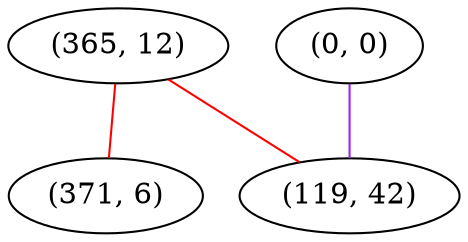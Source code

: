graph "" {
"(365, 12)";
"(0, 0)";
"(371, 6)";
"(119, 42)";
"(365, 12)" -- "(371, 6)"  [color=red, key=0, weight=1];
"(365, 12)" -- "(119, 42)"  [color=red, key=0, weight=1];
"(0, 0)" -- "(119, 42)"  [color=purple, key=0, weight=4];
}
